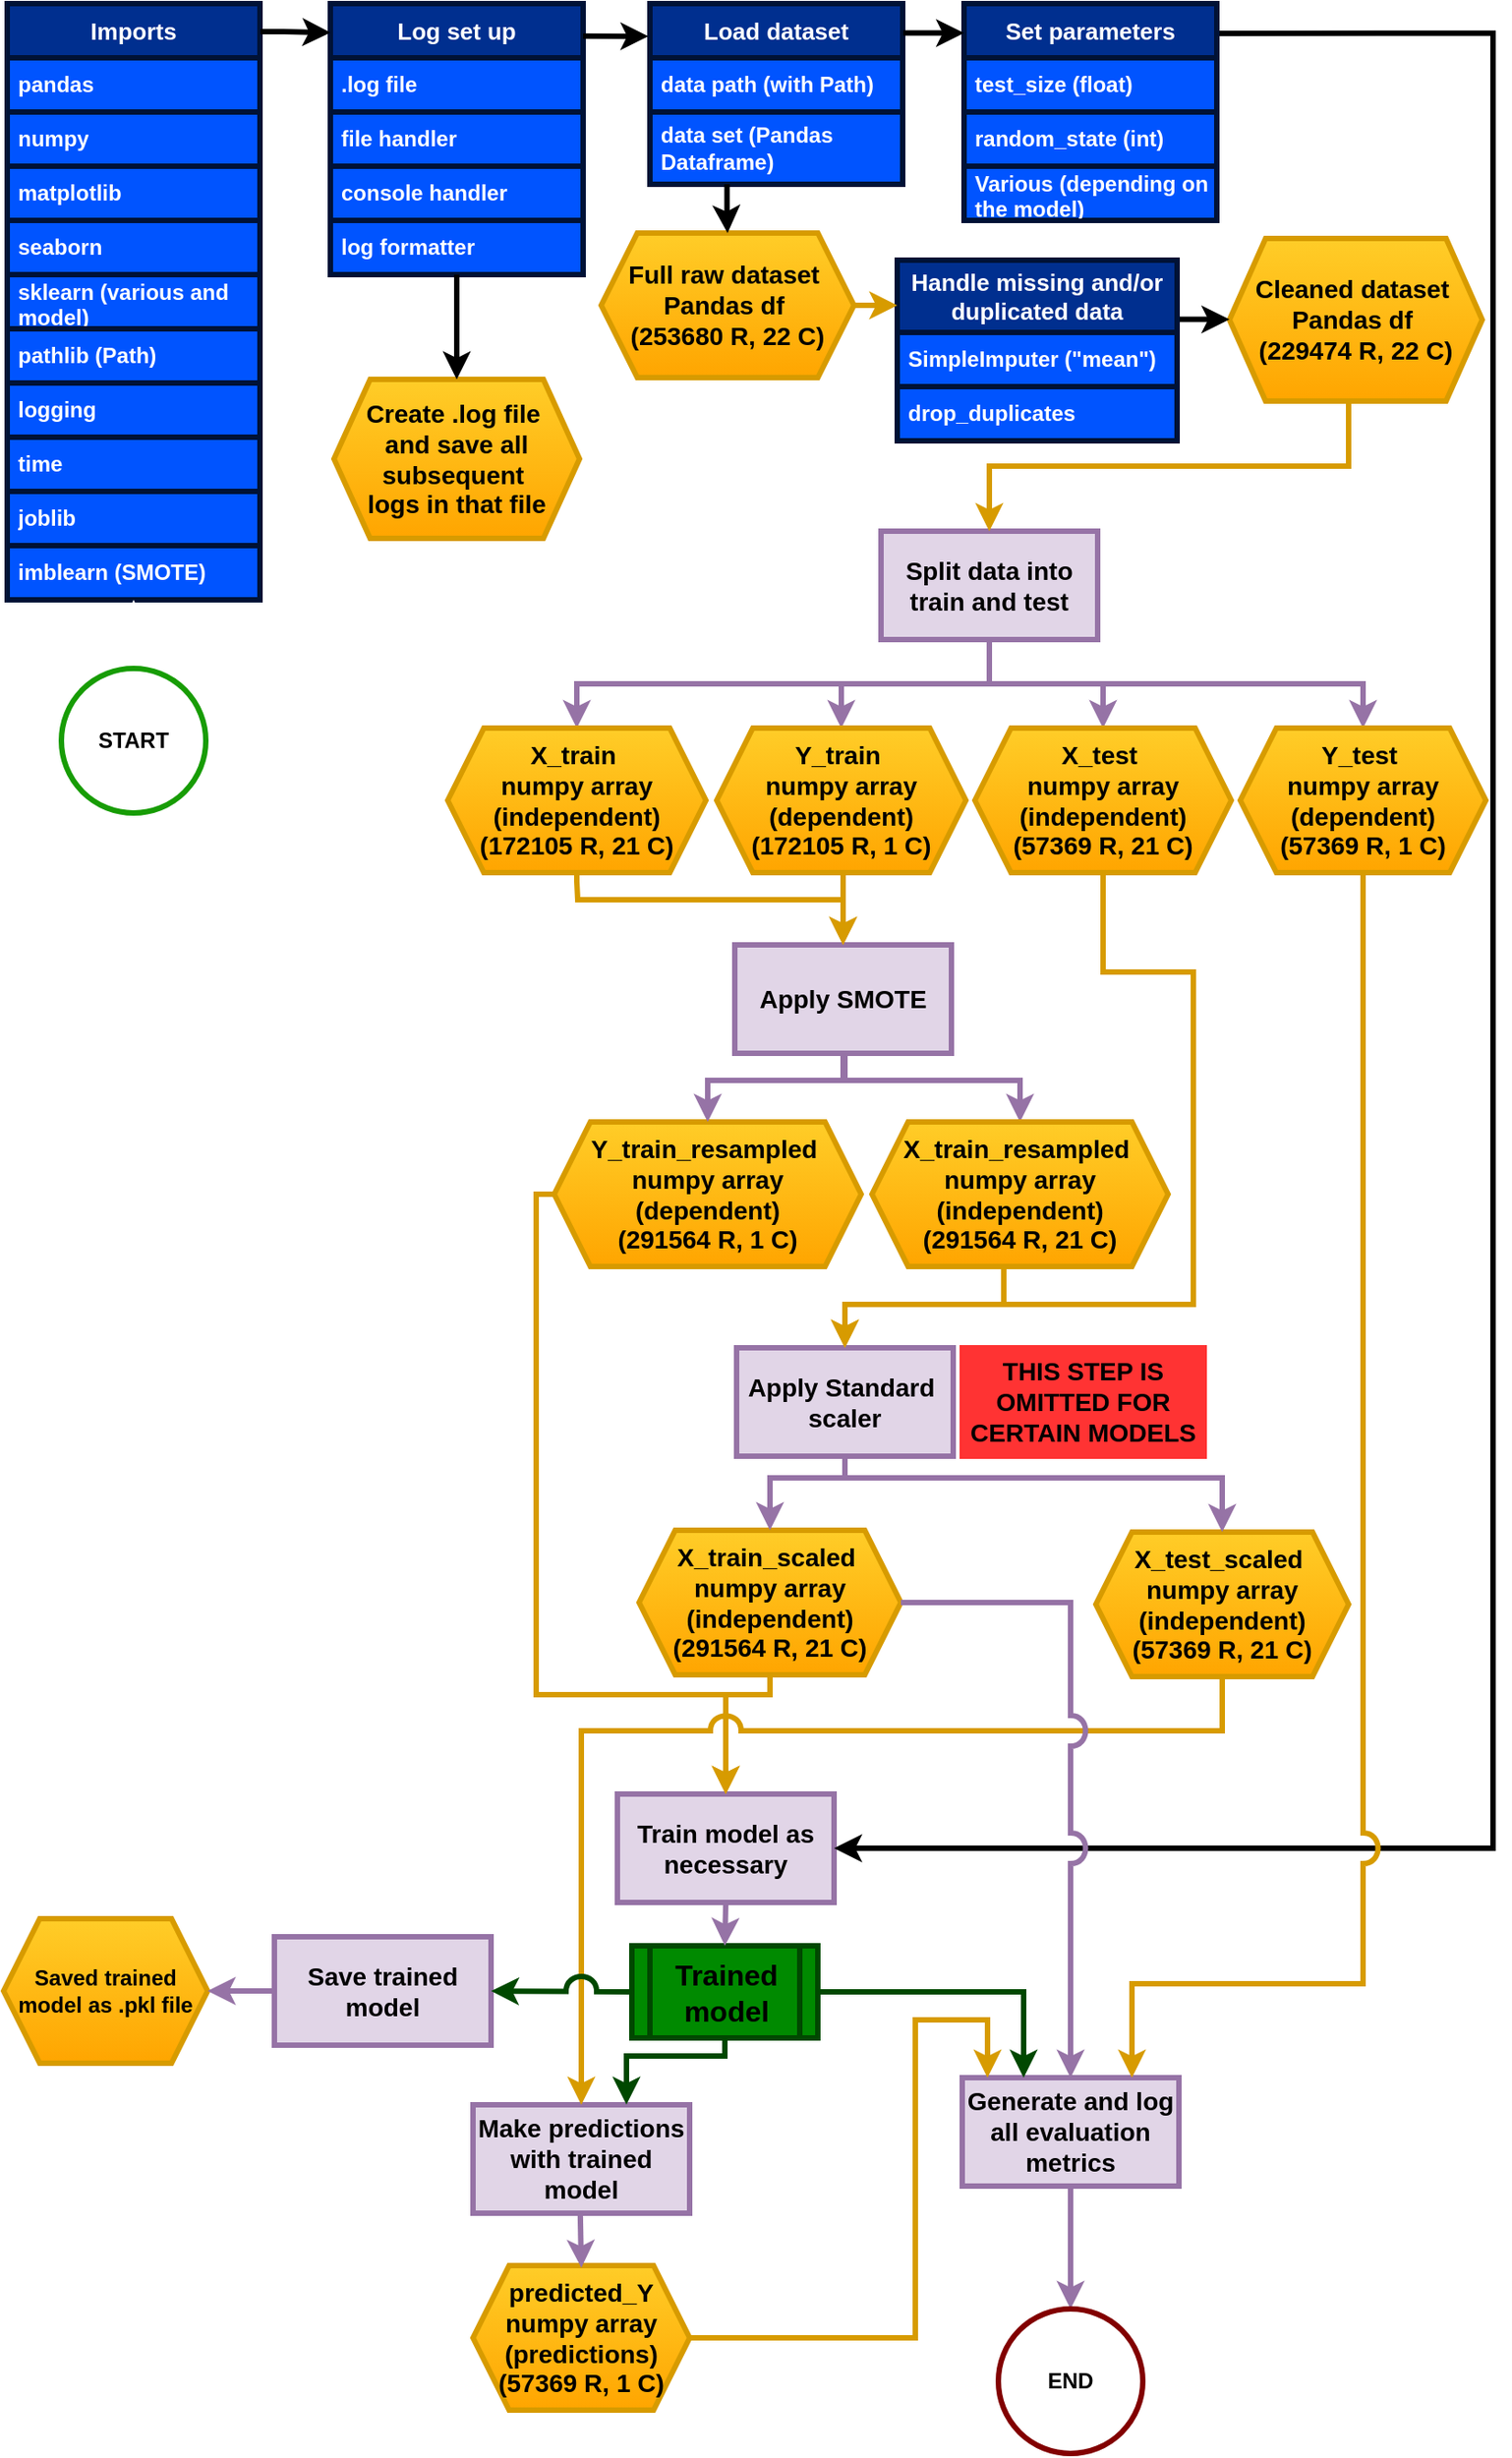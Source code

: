 <mxfile version="27.0.9">
  <diagram name="Page-1" id="4-filtMo7Ep1zSFOxGVC">
    <mxGraphModel dx="1815" dy="1240" grid="1" gridSize="10" guides="1" tooltips="1" connect="1" arrows="1" fold="1" page="1" pageScale="1" pageWidth="850" pageHeight="1100" math="0" shadow="0">
      <root>
        <mxCell id="0" />
        <mxCell id="1" parent="0" />
        <mxCell id="BaSFN7sYFUGKQCEpuoBo-59" style="edgeStyle=orthogonalEdgeStyle;rounded=0;orthogonalLoop=1;jettySize=auto;html=1;entryX=0.5;entryY=0;entryDx=0;entryDy=0;fillColor=#e1d5e7;strokeColor=#9673a6;fontColor=#000000;strokeWidth=3;" parent="1" source="cIVNdOAZpr95Q1WwHfnz-7" target="BaSFN7sYFUGKQCEpuoBo-52" edge="1">
          <mxGeometry relative="1" as="geometry" />
        </mxCell>
        <mxCell id="BaSFN7sYFUGKQCEpuoBo-60" style="edgeStyle=orthogonalEdgeStyle;rounded=0;orthogonalLoop=1;jettySize=auto;html=1;entryX=0.5;entryY=0;entryDx=0;entryDy=0;fillColor=#e1d5e7;strokeColor=#9673a6;fontColor=#000000;strokeWidth=3;" parent="1" source="cIVNdOAZpr95Q1WwHfnz-7" target="BaSFN7sYFUGKQCEpuoBo-55" edge="1">
          <mxGeometry relative="1" as="geometry" />
        </mxCell>
        <mxCell id="BaSFN7sYFUGKQCEpuoBo-61" style="edgeStyle=orthogonalEdgeStyle;rounded=0;orthogonalLoop=1;jettySize=auto;html=1;entryX=0.5;entryY=0;entryDx=0;entryDy=0;exitX=0.5;exitY=1;exitDx=0;exitDy=0;fillColor=#e1d5e7;strokeColor=#9673a6;fontColor=#000000;strokeWidth=3;" parent="1" source="cIVNdOAZpr95Q1WwHfnz-7" target="BaSFN7sYFUGKQCEpuoBo-58" edge="1">
          <mxGeometry relative="1" as="geometry" />
        </mxCell>
        <mxCell id="BaSFN7sYFUGKQCEpuoBo-62" style="edgeStyle=orthogonalEdgeStyle;rounded=0;orthogonalLoop=1;jettySize=auto;html=1;entryX=0.5;entryY=0;entryDx=0;entryDy=0;exitX=0.5;exitY=1;exitDx=0;exitDy=0;fillColor=#e1d5e7;strokeColor=#9673a6;fontColor=#000000;strokeWidth=3;" parent="1" source="cIVNdOAZpr95Q1WwHfnz-7" target="BaSFN7sYFUGKQCEpuoBo-51" edge="1">
          <mxGeometry relative="1" as="geometry" />
        </mxCell>
        <mxCell id="cIVNdOAZpr95Q1WwHfnz-7" value="Split data into train and test" style="rounded=0;whiteSpace=wrap;html=1;fillColor=#e1d5e7;strokeColor=#9673a6;fontColor=#000000;strokeWidth=3;fontStyle=1;fontSize=14;" parent="1" vertex="1">
          <mxGeometry x="491" y="296" width="120" height="60" as="geometry" />
        </mxCell>
        <mxCell id="BaSFN7sYFUGKQCEpuoBo-69" style="edgeStyle=orthogonalEdgeStyle;rounded=0;orthogonalLoop=1;jettySize=auto;html=1;entryX=0.5;entryY=0;entryDx=0;entryDy=0;fillColor=#e1d5e7;strokeColor=#9673a6;fontColor=#000000;strokeWidth=3;" parent="1" source="cIVNdOAZpr95Q1WwHfnz-8" target="BaSFN7sYFUGKQCEpuoBo-66" edge="1">
          <mxGeometry relative="1" as="geometry">
            <Array as="points">
              <mxPoint x="471" y="600" />
              <mxPoint x="568" y="600" />
            </Array>
          </mxGeometry>
        </mxCell>
        <mxCell id="cIVNdOAZpr95Q1WwHfnz-8" value="Apply SMOTE" style="rounded=0;whiteSpace=wrap;html=1;fillColor=#e1d5e7;strokeColor=#9673a6;fontColor=#000000;strokeWidth=3;fontStyle=1;fontSize=14;" parent="1" vertex="1">
          <mxGeometry x="410" y="525" width="120" height="60" as="geometry" />
        </mxCell>
        <mxCell id="cIVNdOAZpr95Q1WwHfnz-9" value="Apply Standard&amp;nbsp;&lt;div&gt;scaler&lt;/div&gt;" style="rounded=0;whiteSpace=wrap;html=1;fillColor=#e1d5e7;strokeColor=#9673a6;fontColor=#000000;strokeWidth=3;fontStyle=1;fontSize=14;" parent="1" vertex="1">
          <mxGeometry x="411" y="748" width="120" height="60" as="geometry" />
        </mxCell>
        <mxCell id="cIVNdOAZpr95Q1WwHfnz-11" value="Train model as necessary" style="rounded=0;whiteSpace=wrap;html=1;fillColor=#e1d5e7;strokeColor=#9673a6;fontColor=#000000;strokeWidth=3;fontStyle=1;fontSize=14;" parent="1" vertex="1">
          <mxGeometry x="345" y="995" width="120" height="60" as="geometry" />
        </mxCell>
        <mxCell id="BaSFN7sYFUGKQCEpuoBo-108" value="" style="edgeStyle=orthogonalEdgeStyle;rounded=0;orthogonalLoop=1;jettySize=auto;html=1;fillColor=#e1d5e7;strokeColor=#9673a6;entryX=0.5;entryY=0;entryDx=0;entryDy=0;fontColor=#000000;strokeWidth=3;" parent="1" source="cIVNdOAZpr95Q1WwHfnz-13" target="BaSFN7sYFUGKQCEpuoBo-109" edge="1">
          <mxGeometry relative="1" as="geometry">
            <mxPoint x="596" y="1282" as="targetPoint" />
          </mxGeometry>
        </mxCell>
        <mxCell id="cIVNdOAZpr95Q1WwHfnz-13" value="Generate and log all evaluation metrics" style="rounded=0;whiteSpace=wrap;html=1;fillColor=#e1d5e7;strokeColor=#9673a6;fontColor=#000000;strokeWidth=3;fontStyle=1;fontSize=14;" parent="1" vertex="1">
          <mxGeometry x="536" y="1152" width="120" height="60" as="geometry" />
        </mxCell>
        <mxCell id="BaSFN7sYFUGKQCEpuoBo-1" value="Imports" style="swimlane;fontStyle=1;childLayout=stackLayout;horizontal=1;startSize=30;horizontalStack=0;resizeParent=1;resizeParentMax=0;resizeLast=0;collapsible=1;marginBottom=0;whiteSpace=wrap;html=1;fontSize=13;fillColor=#002F8F;fontColor=light-dark(#FFFFFF,#FFFFFF);strokeColor=#001236;strokeWidth=3;" parent="1" vertex="1">
          <mxGeometry x="7" y="4" width="140" height="330" as="geometry" />
        </mxCell>
        <mxCell id="BaSFN7sYFUGKQCEpuoBo-2" value="pandas" style="text;strokeColor=#001236;fillColor=#0054FF;align=left;verticalAlign=middle;spacingLeft=4;spacingRight=4;overflow=hidden;points=[[0,0.5],[1,0.5]];portConstraint=eastwest;rotatable=0;whiteSpace=wrap;html=1;fontColor=#FFFFFF;fontStyle=1;fontSize=12;strokeWidth=3;" parent="BaSFN7sYFUGKQCEpuoBo-1" vertex="1">
          <mxGeometry y="30" width="140" height="30" as="geometry" />
        </mxCell>
        <mxCell id="BaSFN7sYFUGKQCEpuoBo-3" value="numpy" style="text;strokeColor=#001236;fillColor=#0054FF;align=left;verticalAlign=middle;spacingLeft=4;spacingRight=4;overflow=hidden;points=[[0,0.5],[1,0.5]];portConstraint=eastwest;rotatable=0;whiteSpace=wrap;html=1;fontColor=#FFFFFF;fontStyle=1;fontSize=12;strokeWidth=3;" parent="BaSFN7sYFUGKQCEpuoBo-1" vertex="1">
          <mxGeometry y="60" width="140" height="30" as="geometry" />
        </mxCell>
        <mxCell id="BaSFN7sYFUGKQCEpuoBo-4" value="matplotlib" style="text;strokeColor=#001236;fillColor=#0054FF;align=left;verticalAlign=middle;spacingLeft=4;spacingRight=4;overflow=hidden;points=[[0,0.5],[1,0.5]];portConstraint=eastwest;rotatable=0;whiteSpace=wrap;html=1;fontColor=#FFFFFF;fontStyle=1;fontSize=12;strokeWidth=3;" parent="BaSFN7sYFUGKQCEpuoBo-1" vertex="1">
          <mxGeometry y="90" width="140" height="30" as="geometry" />
        </mxCell>
        <mxCell id="BaSFN7sYFUGKQCEpuoBo-15" value="seaborn" style="text;strokeColor=#001236;fillColor=#0054FF;align=left;verticalAlign=middle;spacingLeft=4;spacingRight=4;overflow=hidden;points=[[0,0.5],[1,0.5]];portConstraint=eastwest;rotatable=0;whiteSpace=wrap;html=1;fontColor=#FFFFFF;fontStyle=1;fontSize=12;strokeWidth=3;" parent="BaSFN7sYFUGKQCEpuoBo-1" vertex="1">
          <mxGeometry y="120" width="140" height="30" as="geometry" />
        </mxCell>
        <mxCell id="BaSFN7sYFUGKQCEpuoBo-16" value="sklearn (various and model)" style="text;strokeColor=#001236;fillColor=#0054FF;align=left;verticalAlign=middle;spacingLeft=4;spacingRight=4;overflow=hidden;points=[[0,0.5],[1,0.5]];portConstraint=eastwest;rotatable=0;whiteSpace=wrap;html=1;fontColor=#FFFFFF;fontStyle=1;fontSize=12;strokeWidth=3;" parent="BaSFN7sYFUGKQCEpuoBo-1" vertex="1">
          <mxGeometry y="150" width="140" height="30" as="geometry" />
        </mxCell>
        <mxCell id="BaSFN7sYFUGKQCEpuoBo-17" value="pathlib (Path)" style="text;strokeColor=#001236;fillColor=#0054FF;align=left;verticalAlign=middle;spacingLeft=4;spacingRight=4;overflow=hidden;points=[[0,0.5],[1,0.5]];portConstraint=eastwest;rotatable=0;whiteSpace=wrap;html=1;fontColor=#FFFFFF;fontStyle=1;fontSize=12;strokeWidth=3;" parent="BaSFN7sYFUGKQCEpuoBo-1" vertex="1">
          <mxGeometry y="180" width="140" height="30" as="geometry" />
        </mxCell>
        <mxCell id="BaSFN7sYFUGKQCEpuoBo-12" value="logging" style="text;strokeColor=#001236;fillColor=#0054FF;align=left;verticalAlign=middle;spacingLeft=4;spacingRight=4;overflow=hidden;points=[[0,0.5],[1,0.5]];portConstraint=eastwest;rotatable=0;whiteSpace=wrap;html=1;fontColor=#FFFFFF;fontStyle=1;fontSize=12;strokeWidth=3;" parent="BaSFN7sYFUGKQCEpuoBo-1" vertex="1">
          <mxGeometry y="210" width="140" height="30" as="geometry" />
        </mxCell>
        <mxCell id="BaSFN7sYFUGKQCEpuoBo-13" value="time" style="text;strokeColor=#001236;fillColor=#0054FF;align=left;verticalAlign=middle;spacingLeft=4;spacingRight=4;overflow=hidden;points=[[0,0.5],[1,0.5]];portConstraint=eastwest;rotatable=0;whiteSpace=wrap;html=1;fontColor=#FFFFFF;fontStyle=1;fontSize=12;strokeWidth=3;" parent="BaSFN7sYFUGKQCEpuoBo-1" vertex="1">
          <mxGeometry y="240" width="140" height="30" as="geometry" />
        </mxCell>
        <mxCell id="bPDj1K1QCLfbyG2xDvH1-1" value="joblib" style="text;strokeColor=#001236;fillColor=#0054FF;align=left;verticalAlign=middle;spacingLeft=4;spacingRight=4;overflow=hidden;points=[[0,0.5],[1,0.5]];portConstraint=eastwest;rotatable=0;whiteSpace=wrap;html=1;fontColor=#FFFFFF;fontStyle=1;fontSize=12;strokeWidth=3;" parent="BaSFN7sYFUGKQCEpuoBo-1" vertex="1">
          <mxGeometry y="270" width="140" height="30" as="geometry" />
        </mxCell>
        <mxCell id="BaSFN7sYFUGKQCEpuoBo-14" value="imblearn (SMOTE)" style="text;strokeColor=#001236;fillColor=#0054FF;align=left;verticalAlign=middle;spacingLeft=4;spacingRight=4;overflow=hidden;points=[[0,0.5],[1,0.5]];portConstraint=eastwest;rotatable=0;whiteSpace=wrap;html=1;fontColor=#FFFFFF;fontStyle=1;fontSize=12;strokeWidth=3;" parent="BaSFN7sYFUGKQCEpuoBo-1" vertex="1">
          <mxGeometry y="300" width="140" height="30" as="geometry" />
        </mxCell>
        <mxCell id="BaSFN7sYFUGKQCEpuoBo-18" value="Log set up" style="swimlane;fontStyle=1;childLayout=stackLayout;horizontal=1;startSize=30;horizontalStack=0;resizeParent=1;resizeParentMax=0;resizeLast=0;collapsible=1;marginBottom=0;whiteSpace=wrap;html=1;fontSize=13;fillColor=#002F8F;fontColor=light-dark(#FFFFFF,#FFFFFF);strokeColor=#001236;strokeWidth=3;" parent="1" vertex="1">
          <mxGeometry x="186" y="4" width="140" height="150" as="geometry" />
        </mxCell>
        <mxCell id="BaSFN7sYFUGKQCEpuoBo-19" value=".log file" style="text;strokeColor=#001236;fillColor=#0054FF;align=left;verticalAlign=middle;spacingLeft=4;spacingRight=4;overflow=hidden;points=[[0,0.5],[1,0.5]];portConstraint=eastwest;rotatable=0;whiteSpace=wrap;html=1;fontColor=#FFFFFF;fontStyle=1;strokeWidth=3;" parent="BaSFN7sYFUGKQCEpuoBo-18" vertex="1">
          <mxGeometry y="30" width="140" height="30" as="geometry" />
        </mxCell>
        <mxCell id="BaSFN7sYFUGKQCEpuoBo-20" value="file handler" style="text;strokeColor=#001236;fillColor=#0054FF;align=left;verticalAlign=middle;spacingLeft=4;spacingRight=4;overflow=hidden;points=[[0,0.5],[1,0.5]];portConstraint=eastwest;rotatable=0;whiteSpace=wrap;html=1;fontColor=#FFFFFF;fontStyle=1;strokeWidth=3;" parent="BaSFN7sYFUGKQCEpuoBo-18" vertex="1">
          <mxGeometry y="60" width="140" height="30" as="geometry" />
        </mxCell>
        <mxCell id="BaSFN7sYFUGKQCEpuoBo-21" value="console handler" style="text;strokeColor=#001236;fillColor=#0054FF;align=left;verticalAlign=middle;spacingLeft=4;spacingRight=4;overflow=hidden;points=[[0,0.5],[1,0.5]];portConstraint=eastwest;rotatable=0;whiteSpace=wrap;html=1;fontColor=#FFFFFF;fontStyle=1;strokeWidth=3;" parent="BaSFN7sYFUGKQCEpuoBo-18" vertex="1">
          <mxGeometry y="90" width="140" height="30" as="geometry" />
        </mxCell>
        <mxCell id="BaSFN7sYFUGKQCEpuoBo-22" value="log formatter" style="text;strokeColor=#001236;fillColor=#0054FF;align=left;verticalAlign=middle;spacingLeft=4;spacingRight=4;overflow=hidden;points=[[0,0.5],[1,0.5]];portConstraint=eastwest;rotatable=0;whiteSpace=wrap;html=1;fontColor=#FFFFFF;fontStyle=1;strokeWidth=3;" parent="BaSFN7sYFUGKQCEpuoBo-18" vertex="1">
          <mxGeometry y="120" width="140" height="30" as="geometry" />
        </mxCell>
        <mxCell id="BaSFN7sYFUGKQCEpuoBo-28" value="Load dataset" style="swimlane;fontStyle=1;childLayout=stackLayout;horizontal=1;startSize=30;horizontalStack=0;resizeParent=1;resizeParentMax=0;resizeLast=0;collapsible=1;marginBottom=0;whiteSpace=wrap;html=1;fontSize=13;fillColor=#002F8F;fontColor=light-dark(#FFFFFF,#FFFFFF);strokeColor=#001236;strokeWidth=3;" parent="1" vertex="1">
          <mxGeometry x="363" y="4" width="140" height="100" as="geometry" />
        </mxCell>
        <mxCell id="BaSFN7sYFUGKQCEpuoBo-29" value="data path (with Path)" style="text;strokeColor=#001236;fillColor=#0054FF;align=left;verticalAlign=middle;spacingLeft=4;spacingRight=4;overflow=hidden;points=[[0,0.5],[1,0.5]];portConstraint=eastwest;rotatable=0;whiteSpace=wrap;html=1;fontColor=#FFFFFF;fontStyle=1;strokeWidth=3;" parent="BaSFN7sYFUGKQCEpuoBo-28" vertex="1">
          <mxGeometry y="30" width="140" height="30" as="geometry" />
        </mxCell>
        <mxCell id="BaSFN7sYFUGKQCEpuoBo-30" value="data set (Pandas Dataframe)" style="text;strokeColor=#001236;fillColor=#0054FF;align=left;verticalAlign=middle;spacingLeft=4;spacingRight=4;overflow=hidden;points=[[0,0.5],[1,0.5]];portConstraint=eastwest;rotatable=0;whiteSpace=wrap;html=1;fontColor=#FFFFFF;fontStyle=1;strokeWidth=3;" parent="BaSFN7sYFUGKQCEpuoBo-28" vertex="1">
          <mxGeometry y="60" width="140" height="40" as="geometry" />
        </mxCell>
        <mxCell id="BaSFN7sYFUGKQCEpuoBo-89" style="edgeStyle=orthogonalEdgeStyle;rounded=0;orthogonalLoop=1;jettySize=auto;html=1;entryX=1;entryY=0.5;entryDx=0;entryDy=0;strokeColor=light-dark(#000000,#001236);exitX=1.002;exitY=0.137;exitDx=0;exitDy=0;exitPerimeter=0;strokeWidth=3;" parent="1" source="BaSFN7sYFUGKQCEpuoBo-33" target="cIVNdOAZpr95Q1WwHfnz-11" edge="1">
          <mxGeometry relative="1" as="geometry">
            <Array as="points">
              <mxPoint x="830" y="20" />
              <mxPoint x="830" y="1025" />
            </Array>
          </mxGeometry>
        </mxCell>
        <mxCell id="BaSFN7sYFUGKQCEpuoBo-33" value="Set parameters" style="swimlane;fontStyle=1;childLayout=stackLayout;horizontal=1;startSize=30;horizontalStack=0;resizeParent=1;resizeParentMax=0;resizeLast=0;collapsible=1;marginBottom=0;whiteSpace=wrap;html=1;fontSize=13;fillColor=#002F8F;fontColor=light-dark(#FFFFFF,#FFFFFF);strokeColor=#001236;strokeWidth=3;" parent="1" vertex="1">
          <mxGeometry x="537" y="4" width="140" height="120" as="geometry" />
        </mxCell>
        <mxCell id="BaSFN7sYFUGKQCEpuoBo-34" value="test_size (float)" style="text;strokeColor=#001236;fillColor=#0054FF;align=left;verticalAlign=middle;spacingLeft=4;spacingRight=4;overflow=hidden;points=[[0,0.5],[1,0.5]];portConstraint=eastwest;rotatable=0;whiteSpace=wrap;html=1;fontColor=#FFFFFF;fontStyle=1;strokeWidth=3;" parent="BaSFN7sYFUGKQCEpuoBo-33" vertex="1">
          <mxGeometry y="30" width="140" height="30" as="geometry" />
        </mxCell>
        <mxCell id="BaSFN7sYFUGKQCEpuoBo-35" value="random_state (int)" style="text;strokeColor=#001236;fillColor=#0054FF;align=left;verticalAlign=middle;spacingLeft=4;spacingRight=4;overflow=hidden;points=[[0,0.5],[1,0.5]];portConstraint=eastwest;rotatable=0;whiteSpace=wrap;html=1;fontColor=#FFFFFF;fontStyle=1;strokeWidth=3;" parent="BaSFN7sYFUGKQCEpuoBo-33" vertex="1">
          <mxGeometry y="60" width="140" height="30" as="geometry" />
        </mxCell>
        <mxCell id="BaSFN7sYFUGKQCEpuoBo-36" value="Various (depending on the model)" style="text;strokeColor=#001236;fillColor=#0054FF;align=left;verticalAlign=middle;spacingLeft=4;spacingRight=4;overflow=hidden;points=[[0,0.5],[1,0.5]];portConstraint=eastwest;rotatable=0;whiteSpace=wrap;html=1;fontColor=#FFFFFF;fontStyle=1;strokeWidth=3;" parent="BaSFN7sYFUGKQCEpuoBo-33" vertex="1">
          <mxGeometry y="90" width="140" height="30" as="geometry" />
        </mxCell>
        <mxCell id="BaSFN7sYFUGKQCEpuoBo-40" style="edgeStyle=orthogonalEdgeStyle;rounded=0;orthogonalLoop=1;jettySize=auto;html=1;entryX=0;entryY=0.138;entryDx=0;entryDy=0;entryPerimeter=0;exitX=1.002;exitY=0.163;exitDx=0;exitDy=0;exitPerimeter=0;strokeColor=light-dark(#000000,#001236);strokeWidth=3;" parent="1" source="BaSFN7sYFUGKQCEpuoBo-28" target="BaSFN7sYFUGKQCEpuoBo-33" edge="1">
          <mxGeometry relative="1" as="geometry">
            <Array as="points" />
          </mxGeometry>
        </mxCell>
        <mxCell id="BaSFN7sYFUGKQCEpuoBo-41" value="Full raw dataset&amp;nbsp;&lt;div&gt;Pandas df&amp;nbsp;&lt;/div&gt;&lt;div&gt;(253680 R, 22 C)&lt;/div&gt;" style="shape=hexagon;perimeter=hexagonPerimeter2;whiteSpace=wrap;html=1;fixedSize=1;fillColor=#ffcd28;strokeColor=#d79b00;gradientColor=#ffa500;fontColor=#000000;fontStyle=1;fontSize=14;strokeWidth=3;" parent="1" vertex="1">
          <mxGeometry x="336" y="131" width="140" height="80" as="geometry" />
        </mxCell>
        <mxCell id="BaSFN7sYFUGKQCEpuoBo-42" style="edgeStyle=orthogonalEdgeStyle;rounded=0;orthogonalLoop=1;jettySize=auto;html=1;exitX=0.305;exitY=1.001;exitDx=0;exitDy=0;strokeColor=light-dark(#000000,#001236);strokeWidth=3;exitPerimeter=0;" parent="1" source="BaSFN7sYFUGKQCEpuoBo-30" target="BaSFN7sYFUGKQCEpuoBo-41" edge="1">
          <mxGeometry relative="1" as="geometry">
            <Array as="points" />
          </mxGeometry>
        </mxCell>
        <mxCell id="BaSFN7sYFUGKQCEpuoBo-103" style="edgeStyle=orthogonalEdgeStyle;rounded=0;orthogonalLoop=1;jettySize=auto;html=1;entryX=0.5;entryY=0;entryDx=0;entryDy=0;exitX=0.5;exitY=1;exitDx=0;exitDy=0;fillColor=#ffcd28;gradientColor=#ffa500;strokeColor=#d79b00;strokeWidth=3;" parent="1" source="BaSFN7sYFUGKQCEpuoBo-44" target="cIVNdOAZpr95Q1WwHfnz-7" edge="1">
          <mxGeometry relative="1" as="geometry">
            <Array as="points">
              <mxPoint x="750" y="260" />
              <mxPoint x="551" y="260" />
            </Array>
          </mxGeometry>
        </mxCell>
        <mxCell id="BaSFN7sYFUGKQCEpuoBo-44" value="Cleaned dataset&amp;nbsp;&lt;div&gt;Pandas df&amp;nbsp;&lt;/div&gt;&lt;div&gt;(229474 R, 22 C)&lt;/div&gt;" style="shape=hexagon;perimeter=hexagonPerimeter2;whiteSpace=wrap;html=1;fixedSize=1;fillColor=#ffcd28;gradientColor=#ffa500;strokeColor=#d79b00;fontColor=#000000;fontStyle=1;fontSize=14;strokeWidth=3;" parent="1" vertex="1">
          <mxGeometry x="684" y="134" width="140" height="90" as="geometry" />
        </mxCell>
        <mxCell id="BaSFN7sYFUGKQCEpuoBo-102" style="edgeStyle=orthogonalEdgeStyle;rounded=0;orthogonalLoop=1;jettySize=auto;html=1;entryX=0;entryY=0.5;entryDx=0;entryDy=0;exitX=0.999;exitY=0.328;exitDx=0;exitDy=0;strokeColor=light-dark(#000000,#001236);strokeWidth=3;exitPerimeter=0;" parent="1" source="BaSFN7sYFUGKQCEpuoBo-45" target="BaSFN7sYFUGKQCEpuoBo-44" edge="1">
          <mxGeometry relative="1" as="geometry">
            <Array as="points" />
          </mxGeometry>
        </mxCell>
        <mxCell id="BaSFN7sYFUGKQCEpuoBo-45" value="Handle missing and/or duplicated data" style="swimlane;fontStyle=1;childLayout=stackLayout;horizontal=1;startSize=40;horizontalStack=0;resizeParent=1;resizeParentMax=0;resizeLast=0;collapsible=1;marginBottom=0;whiteSpace=wrap;html=1;fontSize=13;fillColor=#002F8F;fontColor=light-dark(#FFFFFF,#FFFFFF);strokeColor=#001236;strokeWidth=3;" parent="1" vertex="1">
          <mxGeometry x="500" y="146" width="155" height="100" as="geometry" />
        </mxCell>
        <mxCell id="BaSFN7sYFUGKQCEpuoBo-46" value="SimpleImputer (&quot;mean&quot;)" style="text;strokeColor=#001236;fillColor=#0054FF;align=left;verticalAlign=middle;spacingLeft=4;spacingRight=4;overflow=hidden;points=[[0,0.5],[1,0.5]];portConstraint=eastwest;rotatable=0;whiteSpace=wrap;html=1;fontColor=#FFFFFF;fontStyle=1;strokeWidth=3;" parent="BaSFN7sYFUGKQCEpuoBo-45" vertex="1">
          <mxGeometry y="40" width="155" height="30" as="geometry" />
        </mxCell>
        <mxCell id="BaSFN7sYFUGKQCEpuoBo-47" value="drop_duplicates" style="text;strokeColor=#001236;fillColor=#0054FF;align=left;verticalAlign=middle;spacingLeft=4;spacingRight=4;overflow=hidden;points=[[0,0.5],[1,0.5]];portConstraint=eastwest;rotatable=0;whiteSpace=wrap;html=1;fontColor=#FFFFFF;fontStyle=1;strokeWidth=3;" parent="BaSFN7sYFUGKQCEpuoBo-45" vertex="1">
          <mxGeometry y="70" width="155" height="30" as="geometry" />
        </mxCell>
        <mxCell id="BaSFN7sYFUGKQCEpuoBo-51" value="X_train&amp;nbsp;&lt;div&gt;numpy array&lt;br&gt;&lt;div&gt;(independent)&lt;br&gt;&lt;div&gt;(172105 R, 21 C)&lt;/div&gt;&lt;/div&gt;&lt;/div&gt;" style="shape=hexagon;perimeter=hexagonPerimeter2;whiteSpace=wrap;html=1;fixedSize=1;fillColor=#ffcd28;gradientColor=#ffa500;strokeColor=#d79b00;fontColor=#000000;fontStyle=1;fontSize=14;strokeWidth=3;" parent="1" vertex="1">
          <mxGeometry x="251" y="405" width="143" height="80" as="geometry" />
        </mxCell>
        <mxCell id="BaSFN7sYFUGKQCEpuoBo-52" value="Y_train&amp;nbsp;&lt;div&gt;numpy array&lt;br&gt;&lt;div&gt;(dependent)&lt;/div&gt;&lt;/div&gt;&lt;div&gt;&lt;div&gt;(172105 R, 1 C)&lt;/div&gt;&lt;/div&gt;" style="shape=hexagon;perimeter=hexagonPerimeter2;whiteSpace=wrap;html=1;fixedSize=1;fillColor=#ffcd28;gradientColor=#ffa500;strokeColor=#d79b00;fontColor=#000000;fontStyle=1;fontSize=14;strokeWidth=3;" parent="1" vertex="1">
          <mxGeometry x="400" y="405" width="138" height="80" as="geometry" />
        </mxCell>
        <mxCell id="BaSFN7sYFUGKQCEpuoBo-53" style="edgeStyle=orthogonalEdgeStyle;rounded=0;orthogonalLoop=1;jettySize=auto;html=1;exitX=1.002;exitY=0.047;exitDx=0;exitDy=0;exitPerimeter=0;strokeColor=light-dark(#000000,#001236);entryX=0;entryY=0.107;entryDx=0;entryDy=0;entryPerimeter=0;strokeWidth=3;" parent="1" source="BaSFN7sYFUGKQCEpuoBo-1" target="BaSFN7sYFUGKQCEpuoBo-18" edge="1">
          <mxGeometry relative="1" as="geometry">
            <mxPoint x="160" y="21" as="targetPoint" />
            <Array as="points">
              <mxPoint x="160" y="19" />
            </Array>
          </mxGeometry>
        </mxCell>
        <mxCell id="BaSFN7sYFUGKQCEpuoBo-54" style="edgeStyle=orthogonalEdgeStyle;rounded=0;orthogonalLoop=1;jettySize=auto;html=1;entryX=-0.006;entryY=0.181;entryDx=0;entryDy=0;entryPerimeter=0;strokeColor=light-dark(#000000,#001236);strokeWidth=3;" parent="1" target="BaSFN7sYFUGKQCEpuoBo-28" edge="1">
          <mxGeometry relative="1" as="geometry">
            <mxPoint x="326" y="22" as="sourcePoint" />
            <Array as="points">
              <mxPoint x="326" y="22" />
            </Array>
          </mxGeometry>
        </mxCell>
        <mxCell id="BaSFN7sYFUGKQCEpuoBo-73" style="edgeStyle=orthogonalEdgeStyle;rounded=0;orthogonalLoop=1;jettySize=auto;html=1;entryX=0.5;entryY=0;entryDx=0;entryDy=0;exitX=0.5;exitY=1;exitDx=0;exitDy=0;fillColor=#ffcd28;gradientColor=#ffa500;strokeColor=#d79b00;fontColor=#000000;strokeWidth=3;" parent="1" target="cIVNdOAZpr95Q1WwHfnz-9" edge="1" source="BaSFN7sYFUGKQCEpuoBo-55">
          <mxGeometry relative="1" as="geometry">
            <Array as="points">
              <mxPoint x="614" y="540" />
              <mxPoint x="664" y="540" />
              <mxPoint x="664" y="724" />
              <mxPoint x="471" y="724" />
            </Array>
            <mxPoint x="665" y="485" as="sourcePoint" />
          </mxGeometry>
        </mxCell>
        <mxCell id="BaSFN7sYFUGKQCEpuoBo-55" value="X_test&amp;nbsp;&lt;div&gt;numpy array&lt;br&gt;&lt;div&gt;&lt;span style=&quot;background-color: transparent;&quot;&gt;(independent)&lt;/span&gt;&lt;/div&gt;&lt;div&gt;(57369 R, 21 C)&lt;/div&gt;&lt;/div&gt;" style="shape=hexagon;perimeter=hexagonPerimeter2;whiteSpace=wrap;html=1;fixedSize=1;fillColor=#ffcd28;gradientColor=#ffa500;strokeColor=#d79b00;fontColor=#000000;fontStyle=1;fontSize=14;strokeWidth=3;" parent="1" vertex="1">
          <mxGeometry x="543" y="405" width="142" height="80" as="geometry" />
        </mxCell>
        <mxCell id="BaSFN7sYFUGKQCEpuoBo-100" style="edgeStyle=orthogonalEdgeStyle;rounded=0;orthogonalLoop=1;jettySize=auto;html=1;jumpStyle=arc;jumpSize=13;fillColor=#ffcd28;gradientColor=#ffa500;strokeColor=#d79b00;fontColor=#000000;strokeWidth=3;exitX=0.5;exitY=1;exitDx=0;exitDy=0;" parent="1" source="BaSFN7sYFUGKQCEpuoBo-58" edge="1">
          <mxGeometry relative="1" as="geometry">
            <Array as="points">
              <mxPoint x="758" y="1100" />
              <mxPoint x="630" y="1100" />
            </Array>
            <mxPoint x="630" y="1152" as="targetPoint" />
          </mxGeometry>
        </mxCell>
        <mxCell id="BaSFN7sYFUGKQCEpuoBo-58" value="Y_test&amp;nbsp;&lt;br&gt;numpy array&lt;br&gt;&lt;div&gt;&lt;span style=&quot;background-color: transparent;&quot;&gt;(dependent)&lt;/span&gt;&lt;/div&gt;&lt;div&gt;&lt;span style=&quot;background-color: transparent;&quot;&gt;(57369 R, 1 C)&lt;/span&gt;&lt;/div&gt;" style="shape=hexagon;perimeter=hexagonPerimeter2;whiteSpace=wrap;html=1;fixedSize=1;fillColor=#ffcd28;gradientColor=#ffa500;strokeColor=#d79b00;fontColor=#000000;fontStyle=1;fontSize=14;strokeWidth=3;" parent="1" vertex="1">
          <mxGeometry x="690" y="405" width="136" height="80" as="geometry" />
        </mxCell>
        <mxCell id="BaSFN7sYFUGKQCEpuoBo-70" style="edgeStyle=orthogonalEdgeStyle;rounded=0;orthogonalLoop=1;jettySize=auto;html=1;entryX=0.5;entryY=0;entryDx=0;entryDy=0;fillColor=#ffcd28;gradientColor=#ffa500;strokeColor=#d79b00;fontColor=#000000;strokeWidth=3;" parent="1" source="BaSFN7sYFUGKQCEpuoBo-66" target="cIVNdOAZpr95Q1WwHfnz-9" edge="1">
          <mxGeometry relative="1" as="geometry">
            <Array as="points">
              <mxPoint x="559" y="724" />
              <mxPoint x="471" y="724" />
            </Array>
          </mxGeometry>
        </mxCell>
        <mxCell id="BaSFN7sYFUGKQCEpuoBo-66" value="X_train_resampled&amp;nbsp;&lt;div&gt;numpy array&lt;br&gt;&lt;div&gt;(independent)&lt;br&gt;&lt;div&gt;(291564 R, 21 C)&lt;/div&gt;&lt;/div&gt;&lt;/div&gt;" style="shape=hexagon;perimeter=hexagonPerimeter2;whiteSpace=wrap;html=1;fixedSize=1;fillColor=#ffcd28;gradientColor=#ffa500;strokeColor=#d79b00;fontColor=#000000;fontStyle=1;fontSize=14;strokeWidth=3;" parent="1" vertex="1">
          <mxGeometry x="486" y="623" width="164" height="80" as="geometry" />
        </mxCell>
        <mxCell id="BaSFN7sYFUGKQCEpuoBo-84" style="edgeStyle=orthogonalEdgeStyle;rounded=0;orthogonalLoop=1;jettySize=auto;html=1;entryX=0.5;entryY=0;entryDx=0;entryDy=0;fillColor=#ffcd28;gradientColor=#ffa500;strokeColor=#d79b00;fontColor=#000000;strokeWidth=3;exitX=0;exitY=0.5;exitDx=0;exitDy=0;jumpStyle=arc;" parent="1" source="BaSFN7sYFUGKQCEpuoBo-67" target="cIVNdOAZpr95Q1WwHfnz-11" edge="1">
          <mxGeometry relative="1" as="geometry">
            <Array as="points">
              <mxPoint x="300" y="663" />
              <mxPoint x="300" y="940" />
              <mxPoint x="405" y="940" />
            </Array>
          </mxGeometry>
        </mxCell>
        <mxCell id="BaSFN7sYFUGKQCEpuoBo-67" value="Y_train_resampled&amp;nbsp;&lt;div&gt;numpy array&lt;br&gt;&lt;div&gt;(dependent)&lt;/div&gt;&lt;/div&gt;&lt;div&gt;&lt;div&gt;(291564&amp;nbsp;R, 1 C)&lt;/div&gt;&lt;/div&gt;" style="shape=hexagon;perimeter=hexagonPerimeter2;whiteSpace=wrap;html=1;fixedSize=1;fillColor=#ffcd28;gradientColor=#ffa500;strokeColor=#d79b00;fontColor=#000000;fontStyle=1;fontSize=14;strokeWidth=3;" parent="1" vertex="1">
          <mxGeometry x="310" y="623" width="170" height="80" as="geometry" />
        </mxCell>
        <mxCell id="BaSFN7sYFUGKQCEpuoBo-68" style="edgeStyle=orthogonalEdgeStyle;rounded=0;orthogonalLoop=1;jettySize=auto;html=1;exitX=0.5;exitY=1;exitDx=0;exitDy=0;entryX=0.5;entryY=0;entryDx=0;entryDy=0;fillColor=#e1d5e7;strokeColor=#9673a6;fontColor=#000000;strokeWidth=3;" parent="1" source="cIVNdOAZpr95Q1WwHfnz-8" target="BaSFN7sYFUGKQCEpuoBo-67" edge="1">
          <mxGeometry relative="1" as="geometry">
            <mxPoint x="559" y="632" as="targetPoint" />
            <Array as="points">
              <mxPoint x="471" y="600" />
              <mxPoint x="408" y="600" />
            </Array>
          </mxGeometry>
        </mxCell>
        <mxCell id="BaSFN7sYFUGKQCEpuoBo-76" value="THIS STEP IS OMITTED FOR CERTAIN MODELS" style="text;html=1;align=center;verticalAlign=middle;whiteSpace=wrap;rounded=0;strokeColor=light-dark(#FF3333,#972020);fontColor=#000000;fillColor=#FF3333;strokeWidth=3;fontStyle=1;fontSize=14;" parent="1" vertex="1">
          <mxGeometry x="536" y="748" width="134" height="60" as="geometry" />
        </mxCell>
        <mxCell id="BaSFN7sYFUGKQCEpuoBo-83" style="edgeStyle=orthogonalEdgeStyle;rounded=0;orthogonalLoop=1;jettySize=auto;html=1;entryX=0.5;entryY=0;entryDx=0;entryDy=0;fillColor=#ffcd28;gradientColor=#ffa500;strokeColor=#d79b00;fontColor=#000000;exitX=0.5;exitY=1;exitDx=0;exitDy=0;strokeWidth=3;" parent="1" source="BaSFN7sYFUGKQCEpuoBo-77" target="cIVNdOAZpr95Q1WwHfnz-11" edge="1">
          <mxGeometry relative="1" as="geometry">
            <Array as="points">
              <mxPoint x="430" y="940" />
              <mxPoint x="405" y="940" />
            </Array>
          </mxGeometry>
        </mxCell>
        <mxCell id="BaSFN7sYFUGKQCEpuoBo-77" value="X_train_scaled&amp;nbsp;&lt;div&gt;numpy array&lt;br&gt;&lt;div&gt;(independent)&lt;br&gt;&lt;div&gt;(291564 R, 21 C)&lt;/div&gt;&lt;/div&gt;&lt;/div&gt;" style="shape=hexagon;perimeter=hexagonPerimeter2;whiteSpace=wrap;html=1;fixedSize=1;fillColor=#ffcd28;gradientColor=#ffa500;strokeColor=#d79b00;fontColor=#000000;fontStyle=1;fontSize=14;strokeWidth=3;" parent="1" vertex="1">
          <mxGeometry x="357" y="849" width="145" height="80" as="geometry" />
        </mxCell>
        <mxCell id="BaSFN7sYFUGKQCEpuoBo-78" value="X_test_scaled&amp;nbsp;&lt;div&gt;numpy array&lt;br&gt;&lt;div&gt;&lt;span style=&quot;background-color: transparent;&quot;&gt;(independent)&lt;/span&gt;&lt;/div&gt;&lt;div&gt;(57369 R, 21 C)&lt;/div&gt;&lt;/div&gt;" style="shape=hexagon;perimeter=hexagonPerimeter2;whiteSpace=wrap;html=1;fixedSize=1;fillColor=#ffcd28;gradientColor=#ffa500;strokeColor=#d79b00;fontColor=#000000;fontStyle=1;fontSize=14;strokeWidth=3;" parent="1" vertex="1">
          <mxGeometry x="610" y="850" width="140" height="80" as="geometry" />
        </mxCell>
        <mxCell id="BaSFN7sYFUGKQCEpuoBo-82" style="edgeStyle=orthogonalEdgeStyle;rounded=0;orthogonalLoop=1;jettySize=auto;html=1;entryX=0.5;entryY=0;entryDx=0;entryDy=0;fillColor=#e1d5e7;strokeColor=#9673a6;fontColor=#000000;strokeWidth=3;" parent="1" source="cIVNdOAZpr95Q1WwHfnz-9" target="BaSFN7sYFUGKQCEpuoBo-77" edge="1">
          <mxGeometry relative="1" as="geometry">
            <Array as="points">
              <mxPoint x="471" y="820" />
              <mxPoint x="430" y="820" />
            </Array>
          </mxGeometry>
        </mxCell>
        <mxCell id="BaSFN7sYFUGKQCEpuoBo-86" value="&lt;div&gt;predicted_Y&lt;/div&gt;&lt;div&gt;numpy array&lt;br&gt;&lt;div&gt;&lt;span style=&quot;background-color: transparent;&quot;&gt;(predictions)&lt;/span&gt;&lt;/div&gt;&lt;div&gt;(57369 R, 1 C)&lt;/div&gt;&lt;/div&gt;" style="shape=hexagon;perimeter=hexagonPerimeter2;whiteSpace=wrap;html=1;fixedSize=1;fillColor=#ffcd28;gradientColor=#ffa500;strokeColor=#d79b00;fontColor=#000000;fontStyle=1;fontSize=14;strokeWidth=3;" parent="1" vertex="1">
          <mxGeometry x="265" y="1256" width="120" height="80" as="geometry" />
        </mxCell>
        <mxCell id="BaSFN7sYFUGKQCEpuoBo-93" value="" style="edgeStyle=orthogonalEdgeStyle;rounded=0;orthogonalLoop=1;jettySize=auto;html=1;exitX=0.495;exitY=0.993;exitDx=0;exitDy=0;exitPerimeter=0;entryX=0.5;entryY=0.015;entryDx=0;entryDy=0;entryPerimeter=0;fillColor=#e1d5e7;strokeColor=#9673a6;fontColor=#000000;strokeWidth=3;" parent="1" source="BaSFN7sYFUGKQCEpuoBo-87" target="BaSFN7sYFUGKQCEpuoBo-86" edge="1">
          <mxGeometry relative="1" as="geometry">
            <mxPoint x="325" y="1242" as="targetPoint" />
          </mxGeometry>
        </mxCell>
        <mxCell id="BaSFN7sYFUGKQCEpuoBo-87" value="Make predictions with trained model" style="rounded=0;whiteSpace=wrap;html=1;fillColor=#e1d5e7;strokeColor=#9673a6;fontColor=#000000;strokeWidth=3;fontStyle=1;fontSize=14;" parent="1" vertex="1">
          <mxGeometry x="265" y="1167" width="120" height="60" as="geometry" />
        </mxCell>
        <mxCell id="BaSFN7sYFUGKQCEpuoBo-90" style="edgeStyle=orthogonalEdgeStyle;rounded=0;orthogonalLoop=1;jettySize=auto;html=1;jumpStyle=arc;entryX=0.5;entryY=0;entryDx=0;entryDy=0;exitX=0.5;exitY=1;exitDx=0;exitDy=0;jumpSize=13;fillColor=#ffcd28;gradientColor=#ffa500;strokeColor=#d79b00;fontColor=#000000;strokeWidth=3;" parent="1" source="BaSFN7sYFUGKQCEpuoBo-78" target="BaSFN7sYFUGKQCEpuoBo-87" edge="1">
          <mxGeometry relative="1" as="geometry">
            <mxPoint x="204" y="1113" as="targetPoint" />
            <Array as="points">
              <mxPoint x="680" y="960" />
              <mxPoint x="325" y="960" />
            </Array>
          </mxGeometry>
        </mxCell>
        <mxCell id="BaSFN7sYFUGKQCEpuoBo-101" style="edgeStyle=orthogonalEdgeStyle;rounded=0;orthogonalLoop=1;jettySize=auto;html=1;jumpStyle=arc;jumpSize=13;fillColor=#e1d5e7;strokeColor=#9673a6;fontColor=#000000;strokeWidth=3;" parent="1" source="BaSFN7sYFUGKQCEpuoBo-77" target="cIVNdOAZpr95Q1WwHfnz-13" edge="1">
          <mxGeometry relative="1" as="geometry" />
        </mxCell>
        <mxCell id="BaSFN7sYFUGKQCEpuoBo-99" style="edgeStyle=orthogonalEdgeStyle;rounded=0;orthogonalLoop=1;jettySize=auto;html=1;fillColor=#ffcd28;gradientColor=#ffa500;strokeColor=#d79b00;fontColor=#000000;strokeWidth=3;" parent="1" source="BaSFN7sYFUGKQCEpuoBo-86" edge="1">
          <mxGeometry relative="1" as="geometry">
            <Array as="points">
              <mxPoint x="510" y="1296" />
              <mxPoint x="510" y="1120" />
              <mxPoint x="550" y="1120" />
              <mxPoint x="550" y="1152" />
            </Array>
            <mxPoint x="550" y="1152" as="targetPoint" />
          </mxGeometry>
        </mxCell>
        <mxCell id="BaSFN7sYFUGKQCEpuoBo-109" value="&lt;font style=&quot;color: rgb(0, 0, 0);&quot;&gt;&lt;b&gt;END&lt;/b&gt;&lt;/font&gt;" style="ellipse;whiteSpace=wrap;html=1;aspect=fixed;fillColor=light-dark(#FFFFFF,#FF6666);strokeColor=#820000;fontColor=#000000;strokeWidth=3;" parent="1" vertex="1">
          <mxGeometry x="556" y="1280" width="80" height="80" as="geometry" />
        </mxCell>
        <mxCell id="BaSFN7sYFUGKQCEpuoBo-111" style="edgeStyle=orthogonalEdgeStyle;rounded=0;orthogonalLoop=1;jettySize=auto;html=1;strokeColor=light-dark(#FFFFFF, #179c05);entryX=0.5;entryY=1;entryDx=0;entryDy=0;strokeWidth=3;" parent="1" source="BaSFN7sYFUGKQCEpuoBo-110" target="BaSFN7sYFUGKQCEpuoBo-1" edge="1">
          <mxGeometry relative="1" as="geometry">
            <mxPoint x="77" y="340" as="targetPoint" />
            <Array as="points" />
          </mxGeometry>
        </mxCell>
        <mxCell id="BaSFN7sYFUGKQCEpuoBo-110" value="&lt;font style=&quot;color: rgb(0, 0, 0);&quot;&gt;&lt;b&gt;START&lt;/b&gt;&lt;/font&gt;" style="ellipse;whiteSpace=wrap;html=1;aspect=fixed;fillColor=light-dark(#FFFFFF,#99FF99);strokeColor=#179C05;fontColor=#000000;strokeWidth=3;" parent="1" vertex="1">
          <mxGeometry x="37" y="372" width="80" height="80" as="geometry" />
        </mxCell>
        <mxCell id="euON_E8Fl8WKjfMoT3qC-5" style="edgeStyle=orthogonalEdgeStyle;rounded=0;orthogonalLoop=1;jettySize=auto;html=1;entryX=0.712;entryY=-0.002;entryDx=0;entryDy=0;fillColor=#60a917;strokeColor=#004800;strokeWidth=3;entryPerimeter=0;" parent="1" source="euON_E8Fl8WKjfMoT3qC-4" target="BaSFN7sYFUGKQCEpuoBo-87" edge="1">
          <mxGeometry relative="1" as="geometry">
            <Array as="points">
              <mxPoint x="404" y="1140" />
              <mxPoint x="350" y="1140" />
              <mxPoint x="350" y="1167" />
            </Array>
          </mxGeometry>
        </mxCell>
        <mxCell id="euON_E8Fl8WKjfMoT3qC-6" style="edgeStyle=orthogonalEdgeStyle;rounded=0;orthogonalLoop=1;jettySize=auto;html=1;fillColor=#60a917;strokeColor=#004800;strokeWidth=3;" parent="1" source="euON_E8Fl8WKjfMoT3qC-4" edge="1">
          <mxGeometry relative="1" as="geometry">
            <mxPoint x="570" y="1152" as="targetPoint" />
            <Array as="points">
              <mxPoint x="570" y="1104" />
            </Array>
          </mxGeometry>
        </mxCell>
        <mxCell id="euON_E8Fl8WKjfMoT3qC-4" value="&lt;font style=&quot;color: rgb(0, 0, 0);&quot;&gt;Trained model&lt;/font&gt;" style="shape=process;whiteSpace=wrap;html=1;backgroundOutline=1;fillColor=#008a00;fontColor=#ffffff;strokeColor=#004800;fontStyle=1;fontSize=16;strokeWidth=3;" parent="1" vertex="1">
          <mxGeometry x="353" y="1079" width="103" height="51" as="geometry" />
        </mxCell>
        <mxCell id="coKKf2XXby_NF1EcmyyJ-1" value="Save trained model" style="rounded=0;whiteSpace=wrap;html=1;fillColor=#e1d5e7;strokeColor=#9673a6;fontColor=#000000;strokeWidth=3;fontStyle=1;fontSize=14;" parent="1" vertex="1">
          <mxGeometry x="155" y="1074" width="120" height="60" as="geometry" />
        </mxCell>
        <mxCell id="coKKf2XXby_NF1EcmyyJ-3" value="Create .log file&amp;nbsp;&lt;div&gt;and save all subsequent&amp;nbsp;&lt;/div&gt;&lt;div&gt;logs in that file&lt;/div&gt;" style="shape=hexagon;perimeter=hexagonPerimeter2;whiteSpace=wrap;html=1;fixedSize=1;fillColor=#ffcd28;strokeColor=#d79b00;gradientColor=#ffa500;fontColor=#000000;fontStyle=1;fontSize=14;strokeWidth=3;" parent="1" vertex="1">
          <mxGeometry x="188" y="212" width="136" height="88" as="geometry" />
        </mxCell>
        <mxCell id="coKKf2XXby_NF1EcmyyJ-2" style="edgeStyle=orthogonalEdgeStyle;rounded=0;orthogonalLoop=1;jettySize=auto;html=1;exitX=0.5;exitY=1;exitDx=0;exitDy=0;entryX=0.5;entryY=0;entryDx=0;entryDy=0;entryPerimeter=0;strokeWidth=3;strokeColor=light-dark(#000000,#001236);" parent="1" source="BaSFN7sYFUGKQCEpuoBo-18" target="coKKf2XXby_NF1EcmyyJ-3" edge="1">
          <mxGeometry relative="1" as="geometry">
            <mxPoint x="240" y="230" as="targetPoint" />
          </mxGeometry>
        </mxCell>
        <mxCell id="coKKf2XXby_NF1EcmyyJ-6" style="edgeStyle=orthogonalEdgeStyle;rounded=0;orthogonalLoop=1;jettySize=auto;html=1;entryX=1;entryY=0.5;entryDx=0;entryDy=0;exitX=0;exitY=0.5;exitDx=0;exitDy=0;strokeColor=#004800;jumpStyle=arc;jumpSize=13;strokeWidth=3;" parent="1" source="euON_E8Fl8WKjfMoT3qC-4" target="coKKf2XXby_NF1EcmyyJ-1" edge="1">
          <mxGeometry relative="1" as="geometry" />
        </mxCell>
        <mxCell id="coKKf2XXby_NF1EcmyyJ-7" value="Saved trained model as .pkl file" style="shape=hexagon;perimeter=hexagonPerimeter2;whiteSpace=wrap;html=1;fixedSize=1;fillColor=#ffcd28;strokeColor=#d79b00;gradientColor=#ffa500;fontColor=#000000;fontStyle=1;fontSize=12;strokeWidth=3;" parent="1" vertex="1">
          <mxGeometry x="5" y="1064" width="113" height="80" as="geometry" />
        </mxCell>
        <mxCell id="coKKf2XXby_NF1EcmyyJ-8" value="" style="edgeStyle=orthogonalEdgeStyle;rounded=0;orthogonalLoop=1;jettySize=auto;html=1;exitX=0.5;exitY=1;exitDx=0;exitDy=0;entryX=0.5;entryY=0;entryDx=0;entryDy=0;fillColor=#e1d5e7;strokeColor=#9673a6;fontColor=#000000;strokeWidth=3;" parent="1" source="cIVNdOAZpr95Q1WwHfnz-11" target="euON_E8Fl8WKjfMoT3qC-4" edge="1">
          <mxGeometry relative="1" as="geometry">
            <mxPoint x="405.5" y="1100" as="targetPoint" />
            <mxPoint x="404.5" y="1069" as="sourcePoint" />
          </mxGeometry>
        </mxCell>
        <mxCell id="coKKf2XXby_NF1EcmyyJ-9" style="edgeStyle=orthogonalEdgeStyle;rounded=0;orthogonalLoop=1;jettySize=auto;html=1;entryX=1;entryY=0.5;entryDx=0;entryDy=0;strokeColor=#9673A6;strokeWidth=3;" parent="1" source="coKKf2XXby_NF1EcmyyJ-1" target="coKKf2XXby_NF1EcmyyJ-7" edge="1">
          <mxGeometry relative="1" as="geometry" />
        </mxCell>
        <mxCell id="_CRPb3yX-0tugD3IFe5X-7" style="edgeStyle=orthogonalEdgeStyle;rounded=0;orthogonalLoop=1;jettySize=auto;html=1;entryX=0.5;entryY=0;entryDx=0;entryDy=0;fillColor=#e1d5e7;strokeColor=#9673a6;fontColor=#000000;strokeWidth=3;exitX=0.5;exitY=1;exitDx=0;exitDy=0;" edge="1" parent="1" source="cIVNdOAZpr95Q1WwHfnz-9" target="BaSFN7sYFUGKQCEpuoBo-78">
          <mxGeometry relative="1" as="geometry">
            <mxPoint x="511" y="820" as="sourcePoint" />
            <mxPoint x="470" y="860" as="targetPoint" />
            <Array as="points">
              <mxPoint x="471" y="820" />
              <mxPoint x="680" y="820" />
            </Array>
          </mxGeometry>
        </mxCell>
        <mxCell id="BaSFN7sYFUGKQCEpuoBo-43" style="edgeStyle=orthogonalEdgeStyle;rounded=0;orthogonalLoop=1;jettySize=auto;html=1;entryX=0;entryY=0.25;entryDx=0;entryDy=0;fillColor=#ffcd28;gradientColor=#ffa500;strokeColor=#d79b00;strokeWidth=3;exitX=1;exitY=0.5;exitDx=0;exitDy=0;" parent="1" source="BaSFN7sYFUGKQCEpuoBo-41" target="BaSFN7sYFUGKQCEpuoBo-45" edge="1">
          <mxGeometry relative="1" as="geometry">
            <mxPoint x="535" y="224.0" as="targetPoint" />
            <Array as="points">
              <mxPoint x="480" y="171" />
              <mxPoint x="480" y="171" />
            </Array>
          </mxGeometry>
        </mxCell>
        <mxCell id="_CRPb3yX-0tugD3IFe5X-9" style="edgeStyle=orthogonalEdgeStyle;rounded=0;orthogonalLoop=1;jettySize=auto;html=1;entryX=0.5;entryY=0;entryDx=0;entryDy=0;fillColor=#ffcd28;gradientColor=#ffa500;strokeColor=#d79b00;fontColor=#000000;strokeWidth=3;exitX=0.5;exitY=1;exitDx=0;exitDy=0;" edge="1" parent="1" source="BaSFN7sYFUGKQCEpuoBo-52" target="cIVNdOAZpr95Q1WwHfnz-8">
          <mxGeometry relative="1" as="geometry">
            <Array as="points">
              <mxPoint x="470" y="485" />
            </Array>
            <mxPoint x="384.95" y="532.5" as="sourcePoint" />
            <mxPoint x="296.95" y="577.5" as="targetPoint" />
          </mxGeometry>
        </mxCell>
        <mxCell id="_CRPb3yX-0tugD3IFe5X-10" style="edgeStyle=orthogonalEdgeStyle;rounded=0;orthogonalLoop=1;jettySize=auto;html=1;entryX=0.5;entryY=0;entryDx=0;entryDy=0;fillColor=#ffcd28;gradientColor=#ffa500;strokeColor=#d79b00;fontColor=#000000;strokeWidth=3;exitX=0.5;exitY=1;exitDx=0;exitDy=0;" edge="1" parent="1" source="BaSFN7sYFUGKQCEpuoBo-51" target="cIVNdOAZpr95Q1WwHfnz-8">
          <mxGeometry relative="1" as="geometry">
            <Array as="points">
              <mxPoint x="322" y="490" />
              <mxPoint x="323" y="490" />
              <mxPoint x="323" y="500" />
              <mxPoint x="470" y="500" />
            </Array>
            <mxPoint x="394" y="485" as="sourcePoint" />
            <mxPoint x="395" y="525" as="targetPoint" />
          </mxGeometry>
        </mxCell>
      </root>
    </mxGraphModel>
  </diagram>
</mxfile>
